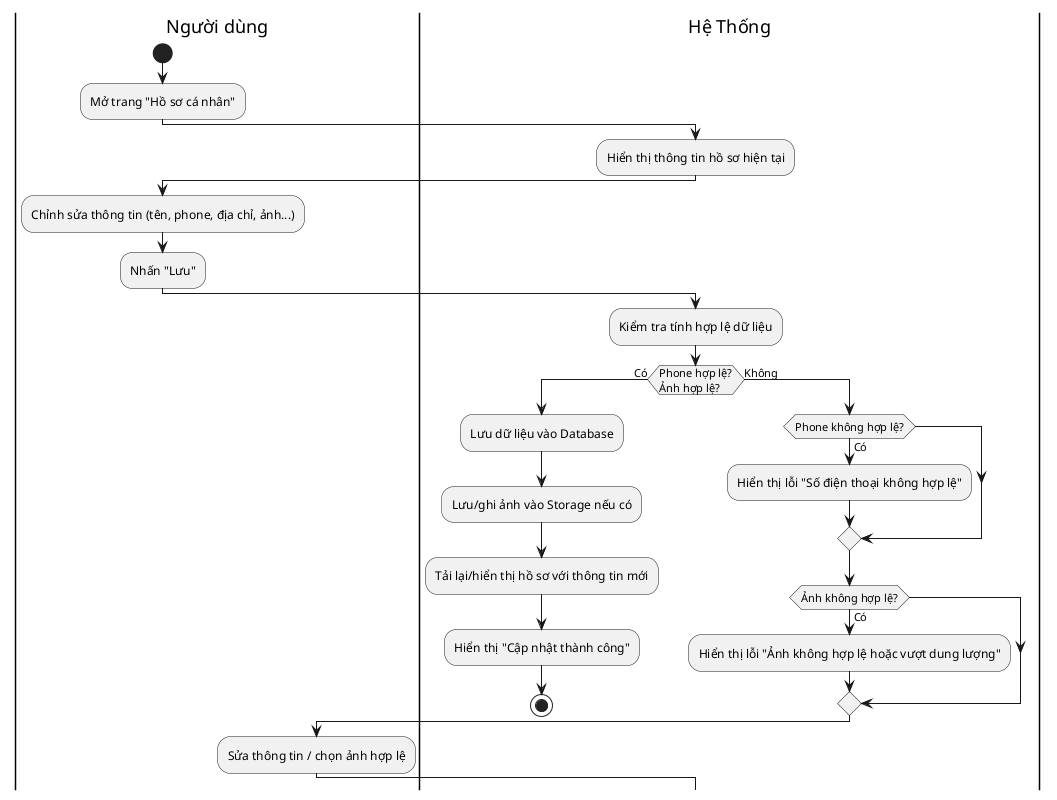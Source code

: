 @startuml
|Người dùng|
start
:Mở trang "Hồ sơ cá nhân";
|Hệ Thống|
:Hiển thị thông tin hồ sơ hiện tại;
|Người dùng|
:Chỉnh sửa thông tin (tên, phone, địa chỉ, ảnh...);
:Nhấn "Lưu";
|Hệ Thống|
:Kiểm tra tính hợp lệ dữ liệu;
if (Phone hợp lệ?\nẢnh hợp lệ?) then (Có)
  :Lưu dữ liệu vào Database;
  :Lưu/ghi ảnh vào Storage nếu có;
  :Tải lại/hiển thị hồ sơ với thông tin mới;
  :Hiển thị "Cập nhật thành công";
  stop
else (Không)
  if (Phone không hợp lệ?) then (Có)
    :Hiển thị lỗi "Số điện thoại không hợp lệ";
  endif
  if (Ảnh không hợp lệ?) then (Có)
    :Hiển thị lỗi "Ảnh không hợp lệ hoặc vượt dung lượng";
  endif
  |Người dùng|
  :Sửa thông tin / chọn ảnh hợp lệ;
  -> [quay lại] -left-> :Nhấn "Lưu";
endif
@enduml